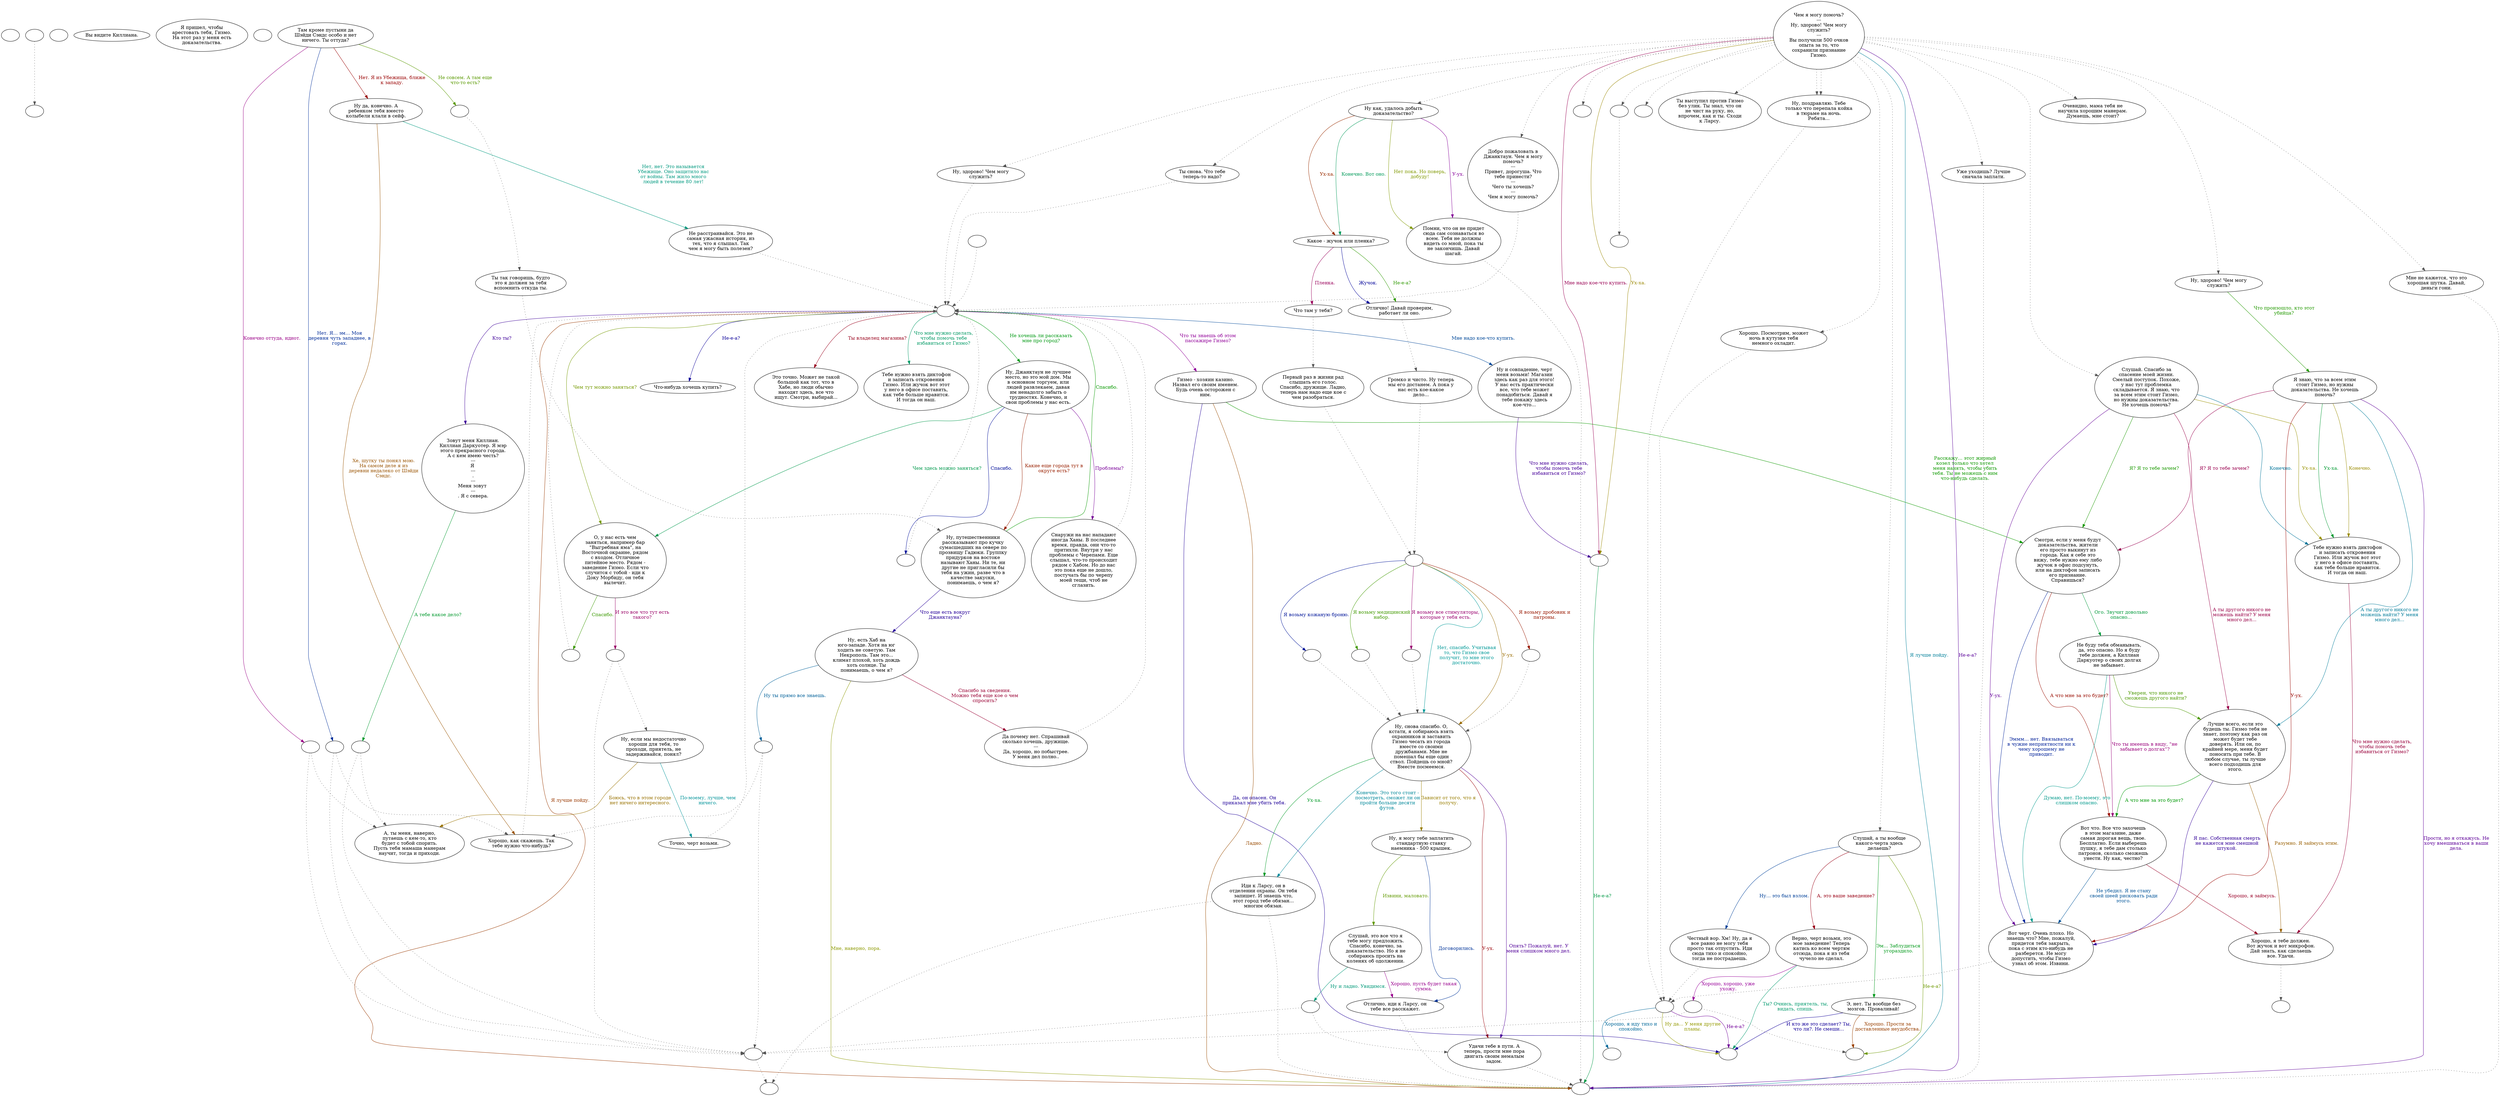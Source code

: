 digraph killian {
  "start" [style=filled       fillcolor="#FFFFFF"       color="#000000"]
  "start" [label=""]
  "critter_p_proc" [style=filled       fillcolor="#FFFFFF"       color="#000000"]
  "critter_p_proc" -> "sleeping" [style=dotted color="#555555"]
  "critter_p_proc" [label=""]
  "destroy_p_proc" [style=filled       fillcolor="#FFFFFF"       color="#000000"]
  "destroy_p_proc" [label=""]
  "look_at_p_proc" [style=filled       fillcolor="#FFFFFF"       color="#000000"]
  "look_at_p_proc" [label="Вы видите Киллиана."]
  "map_enter_p_proc" [style=filled       fillcolor="#FFFFFF"       color="#000000"]
  "map_enter_p_proc" [label="Я пришел, чтобы\nарестовать тебя, Гизмо.\nНа этот раз у меня есть\nдоказательства."]
  "pickup_p_proc" [style=filled       fillcolor="#FFFFFF"       color="#000000"]
  "pickup_p_proc" [label=""]
  "talk_p_proc" [style=filled       fillcolor="#FFFFFF"       color="#000000"]
  "talk_p_proc" -> "get_stuff_from_safe" [style=dotted color="#555555"]
  "talk_p_proc" -> "Killian89" [style=dotted color="#555555"]
  "talk_p_proc" -> "get_reaction" [style=dotted color="#555555"]
  "talk_p_proc" -> "Killian30" [style=dotted color="#555555"]
  "talk_p_proc" -> "Killian31" [style=dotted color="#555555"]
  "talk_p_proc" -> "Killian29" [style=dotted color="#555555"]
  "talk_p_proc" -> "Killian42" [style=dotted color="#555555"]
  "talk_p_proc" -> "Killian43" [style=dotted color="#555555"]
  "talk_p_proc" -> "Killian44" [style=dotted color="#555555"]
  "talk_p_proc" -> "Killian30" [style=dotted color="#555555"]
  "talk_p_proc" -> "Killian47" [style=dotted color="#555555"]
  "talk_p_proc" -> "gizmo0" [style=dotted color="#555555"]
  "talk_p_proc" -> "Killian54" [style=dotted color="#555555"]
  "talk_p_proc" -> "Killian24" [style=dotted color="#555555"]
  "talk_p_proc" -> "Killian26" [style=dotted color="#555555"]
  "talk_p_proc" -> "Killian01" [style=dotted color="#555555"]
  "talk_p_proc" -> "put_stuff_in_safe" [style=dotted color="#555555"]
  "talk_p_proc" [label="Чем я могу помочь?\n---\nНу, здорово! Чем могу\nслужить?\n---\nВы получили 500 очков\nопыта за то, что\nсохранили признание\nГизмо."]
  "talk_p_proc" -> "Killian_barter" [label="Мне надо кое-что купить." color="#990053" fontcolor="#990053"]
  "talk_p_proc" -> "Killianx" [label="Я лучше пойду." color="#007F99" fontcolor="#007F99"]
  "talk_p_proc" -> "Killian_barter" [label="Ух-ха." color="#998600" fontcolor="#998600"]
  "talk_p_proc" -> "Killianx" [label="Не-е-а?" color="#590099" fontcolor="#590099"]
  "KillianCbt" [style=filled       fillcolor="#FFFFFF"       color="#000000"]
  "KillianCbt" [label=""]
  "Killian0a" [style=filled       fillcolor="#FFFFFF"       color="#000000"]
  "Killian0a" [label="Что-нибудь хочешь купить?"]
  "Killian01" [style=filled       fillcolor="#FFFFFF"       color="#000000"]
  "Killian01" -> "killian00" [style=dotted color="#555555"]
  "Killian01" [label="Добро пожаловать в\nДжанктаун. Чем я могу\nпомочь?\n---\nПривет, дорогуша. Что\nтебе принести?\n---\nЧего ты хочешь?\n---\nЧем я могу помочь?"]
  "Killian02" [style=filled       fillcolor="#FFFFFF"       color="#000000"]
  "Killian02" [label="Зовут меня Киллиан.\nКиллиан Даркуотер. Я мэр\nэтого прекрасного города.\nА с кем имею честь?\n---\nЯ \n---\n.\n---\nМеня зовут \n---\n. Я с севера."]
  "Killian02" -> "Killian02a" [label="А тебе какое дело?" color="#00992D" fontcolor="#00992D"]
  "Killian03" [style=filled       fillcolor="#FFFFFF"       color="#000000"]
  "Killian03" [label="Там кроме пустыни да\nШэйди Сэндс особо и нет\nничего. Ты оттуда?"]
  "Killian03" -> "Killian05" [label="Нет. Я из Убежища, ближе\nк западу." color="#990000" fontcolor="#990000"]
  "Killian03" -> "Killian03aa" [label="Нет. Я... эм... Моя\nдеревня чуть западнее, в\nгорах." color="#002D99" fontcolor="#002D99"]
  "Killian03" -> "Killian03ba" [label="Не совсем. А там еще\nчто-то есть?" color="#599900" fontcolor="#599900"]
  "Killian03" -> "Killian03ca" [label="Конечно оттуда, идиот." color="#990086" fontcolor="#990086"]
  "Killian03a" [style=filled       fillcolor="#FFFFFF"       color="#000000"]
  "Killian03a" -> "Killian08" [style=dotted color="#555555"]
  "Killian03a" [label="Ты так говоришь, будто\nэто я должен за тебя\nвспомнить откуда ты."]
  "Killian04" [style=filled       fillcolor="#FFFFFF"       color="#000000"]
  "Killian04" -> "killian00" [style=dotted color="#555555"]
  "Killian04" [label="Хорошо, как скажешь. Так\nтебе нужно что-нибудь?"]
  "Killian05" [style=filled       fillcolor="#FFFFFF"       color="#000000"]
  "Killian05" [label="Ну да, конечно. А\nребенком тебя вместо\nколыбели клали в сейф."]
  "Killian05" -> "Killian06" [label="Нет, нет. Это называется\nУбежище. Оно защитило нас\nот войны. Там жило много\nлюдей в течение 80 лет!" color="#00997F" fontcolor="#00997F"]
  "Killian05" -> "Killian04" [label="Хе, шутку ты понял мою.\nНа самом деле я из\nдеревни недалеко от Шэйди\nСэндс." color="#995300" fontcolor="#995300"]
  "Killian06" [style=filled       fillcolor="#FFFFFF"       color="#000000"]
  "Killian06" -> "killian00" [style=dotted color="#555555"]
  "Killian06" [label="Не расстраивайся. Это не\nсамая ужасная история, из\nтех, что я слышал. Так\nчем я могу быть полезен?"]
  "Killian08" [style=filled       fillcolor="#FFFFFF"       color="#000000"]
  "Killian08" [label="Ну, путешественники\nрассказывают про кучку\nсумасшедших на севере по\nпрозвищу Гадюки. Группку\nпридурков на востоке\nназывают Ханы. Ни те, ни\nдругие не пригласили бы\nтебя на ужин, разве что в\nкачестве закуски,\nпонимаешь, о чем я?"]
  "Killian08" -> "Killian09" [label="Что еще есть вокруг\nДжанктауна?" color="#260099" fontcolor="#260099"]
  "Killian08" -> "killian00" [label="Спасибо." color="#079900" fontcolor="#079900"]
  "Killian09" [style=filled       fillcolor="#FFFFFF"       color="#000000"]
  "Killian09" [label="Ну, есть Хаб на\nюго-западе. Хотя на юг\nходить не советую. Там\nНекрополь. Там это...\nклимат плохой, хоть дождь\nхоть солнце. Ты\nпонимаешь, о чем я?"]
  "Killian09" -> "Killian10" [label="Спасибо за сведения.\nМожно тебя еще кое о чем\nспросить?" color="#990033" fontcolor="#990033"]
  "Killian09" -> "Killian09a" [label="Ну ты прямо все знаешь." color="#006099" fontcolor="#006099"]
  "Killian09" -> "Killianx" [label="Мне, наверно, пора." color="#8C9900" fontcolor="#8C9900"]
  "Killian09a" [style=filled       fillcolor="#FFFFFF"       color="#000000"]
  "Killian09a" -> "DownReactLevel" [style=dotted color="#555555"]
  "Killian09a" -> "Killian04" [style=dotted color="#555555"]
  "Killian09a" [label=""]
  "Killian10" [style=filled       fillcolor="#FFFFFF"       color="#000000"]
  "Killian10" -> "killian00" [style=dotted color="#555555"]
  "Killian10" [label="Да почему нет. Спрашивай\nсколько хочешь, дружище.\n---\nДа, хорошо, но побыстрее.\nУ меня дел полно.."]
  "Killian11" [style=filled       fillcolor="#FFFFFF"       color="#000000"]
  "Killian11" [label="Ну, Джанктаун не лучшее\nместо, но это мой дом. Мы\nв основном торгуем, или\nлюдей развлекаем, давая\nим ненадолго забыть о\nтрудностях. Конечно, и\nсвои проблемы у нас есть."]
  "Killian11" -> "Killian12" [label="Проблемы?" color="#790099" fontcolor="#790099"]
  "Killian11" -> "Killian13" [label="Чем здесь можно заняться?" color="#00994C" fontcolor="#00994C"]
  "Killian11" -> "Killian08" [label="Какие еще города тут в\nокруге есть?" color="#992000" fontcolor="#992000"]
  "Killian11" -> "Killian11a" [label="Спасибо." color="#000D99" fontcolor="#000D99"]
  "Killian11a" [style=filled       fillcolor="#FFFFFF"       color="#000000"]
  "Killian11a" -> "killian00" [style=dotted color="#555555"]
  "Killian11a" [label=""]
  "Killian12" [style=filled       fillcolor="#FFFFFF"       color="#000000"]
  "Killian12" -> "killian00" [style=dotted color="#555555"]
  "Killian12" [label="Снаружи на нас нападают\nиногда Ханы. В последнее\nвремя, правда, они что-то\nпритихли. Внутри у нас\nпроблемы с Черепами. Еще\nслышал, что-то происходит\nрядом с Хабом. Но до нас\nэто пока еще не дошло,\nпостучать бы по черепу\nмоей тещи, чтоб не\nсглазить."]
  "Killian13" [style=filled       fillcolor="#FFFFFF"       color="#000000"]
  "Killian13" [label="О, у нас есть чем\nзаняться, например бар\n\"Выгребная яма\", на\nВосточной окраине, рядом\nс входом. Отличное\nпитейное место. Рядом -\nзаведение Гизмо. Если что\nслучится с тобой - иди к\nДоку Морбиду, он тебя\nвылечит."]
  "Killian13" -> "Killian13b" [label="Спасибо." color="#3A9900" fontcolor="#3A9900"]
  "Killian13" -> "Killian13a" [label="И это все что тут есть\nтакого?" color="#990066" fontcolor="#990066"]
  "Killian13a" [style=filled       fillcolor="#FFFFFF"       color="#000000"]
  "Killian13a" -> "DownReactLevel" [style=dotted color="#555555"]
  "Killian13a" -> "Killian14" [style=dotted color="#555555"]
  "Killian13a" [label=""]
  "Killian13b" [style=filled       fillcolor="#FFFFFF"       color="#000000"]
  "Killian13b" -> "killian00" [style=dotted color="#555555"]
  "Killian13b" [label=""]
  "Killian14" [style=filled       fillcolor="#FFFFFF"       color="#000000"]
  "Killian14" [label="Ну, если мы недостаточно\nхороши для тебя, то\nпроходи, приятель, не\nзадерживайся, понял?"]
  "Killian14" -> "Killian15" [label="По-моему, лучше, чем\nничего." color="#009399" fontcolor="#009399"]
  "Killian14" -> "Killian16" [label="Боюсь, что в этом городе\nнет ничего интересного." color="#997200" fontcolor="#997200"]
  "Killian15" [style=filled       fillcolor="#FFFFFF"       color="#000000"]
  "Killian15" -> "killian00" [style=dotted color="#555555"]
  "Killian15" [label="Точно, черт возьми."]
  "Killian16" [style=filled       fillcolor="#FFFFFF"       color="#000000"]
  "Killian16" [label="А, ты меня, наверно,\nпутаешь с кем-то, кто\nбудет с тобой спорить.\nПусть тебя мамаша манерам\nнаучит, тогда и приходи."]
  "Killian21" [style=filled       fillcolor="#FFFFFF"       color="#000000"]
  "Killian21" [label="Ну и совпадение, черт\nменя возьми! Магазин\nздесь как раз для этого!\nУ нас есть практически\nвсе, что тебе может\nпонадобиться. Давай я\nтебе покажу здесь\nкое-что..."]
  "Killian21" -> "Killian_barter" [label="Что мне нужно сделать,\nчтобы помочь тебе\nизбавиться от Гизмо?" color="#460099" fontcolor="#460099"]
  "Killian22" [style=filled       fillcolor="#FFFFFF"       color="#000000"]
  "Killian22" [label="Это точно. Может не такой\nбольшой как тот, что в\nХабе, но люди обычно\nнаходят здесь, все что\nищут. Смотри, выбирай..."]
  "Killian23" [style=filled       fillcolor="#FFFFFF"       color="#000000"]
  "Killian23" [label="Тебе нужно взять диктофон\nи записать откровения\nГизмо. Или жучок вот этот\nу него в офисе поставить,\nкак тебе больше нравится.\nИ тогда он наш."]
  "Killian24" [style=filled       fillcolor="#FFFFFF"       color="#000000"]
  "Killian24" -> "killian00" [style=dotted color="#555555"]
  "Killian24" [label="Ну, здорово! Чем могу\nслужить?"]
  "Killian26" [style=filled       fillcolor="#FFFFFF"       color="#000000"]
  "Killian26" -> "killian00" [style=dotted color="#555555"]
  "Killian26" [label="Ты снова. Что тебе\nтеперь-то надо?"]
  "Killian29" [style=filled       fillcolor="#FFFFFF"       color="#000000"]
  "Killian29" [label="Очевидно, мама тебя не\nнаучила хорошим манерам.\nДумаешь, мне стоит?"]
  "Killian30" [style=filled       fillcolor="#FFFFFF"       color="#000000"]
  "Killian30" -> "Killianx1" [style=dotted color="#555555"]
  "Killian30" [label="Ну, поздравляю. Тебе\nтолько что перепала койка\nв тюрьме на ночь.\nРебята..."]
  "Killian31" [style=filled       fillcolor="#FFFFFF"       color="#000000"]
  "Killian31" [label="Слушай, а ты вообще\nкакого-черта здесь\nделаешь?"]
  "Killian31" -> "Killian34" [label="Эм... Заблудиться\nугораздило." color="#009919" fontcolor="#009919"]
  "Killian31" -> "Killian32" [label="А, это ваше заведение?" color="#990014" fontcolor="#990014"]
  "Killian31" -> "Killian35" [label="Ну... это был взлом." color="#004099" fontcolor="#004099"]
  "Killian31" -> "Killianx2" [label="Не-е-а?" color="#6D9900" fontcolor="#6D9900"]
  "Killian32" [style=filled       fillcolor="#FFFFFF"       color="#000000"]
  "Killian32" [label="Верно, черт возьми, это\nмое заведение! Теперь\nкатись ко всем чертям\nотсюда, пока я из тебя\nчучело не сделал."]
  "Killian32" -> "Killian32a" [label="Хорошо, хорошо, уже\nухожу." color="#980099" fontcolor="#980099"]
  "Killian32" -> "KillianCbt" [label="Ты? Очнись, приятель, ты,\nвидать, спишь." color="#00996C" fontcolor="#00996C"]
  "Killian34" [style=filled       fillcolor="#FFFFFF"       color="#000000"]
  "Killian34" [label="Э, нет. Ты вообще без\nмозгов. Проваливай!"]
  "Killian34" -> "Killianx2" [label="Хорошо. Прости за\nдоставленные неудобства." color="#993F00" fontcolor="#993F00"]
  "Killian34" -> "KillianCbt" [label="И кто же это сделает? Ты,\nчто ли?. Не смеши..." color="#130099" fontcolor="#130099"]
  "Killian35" [style=filled       fillcolor="#FFFFFF"       color="#000000"]
  "Killian35" -> "Killianx1" [style=dotted color="#555555"]
  "Killian35" [label="Честный вор. Хм! Ну, да я\nвсе равно не могу тебя\nпросто так отпустить. Иди\nсюда тихо и спокойно,\nтогда не пострадаешь."]
  "Killian42" [style=filled       fillcolor="#FFFFFF"       color="#000000"]
  "Killian42" -> "Killianx" [style=dotted color="#555555"]
  "Killian42" [label="Уже уходишь? Лучше\nсначала заплати."]
  "Killian43" [style=filled       fillcolor="#FFFFFF"       color="#000000"]
  "Killian43" -> "Killianx" [style=dotted color="#555555"]
  "Killian43" [label="Мне не кажется, что это\nхорошая шутка. Давай,\nденьги гони."]
  "Killian44" [style=filled       fillcolor="#FFFFFF"       color="#000000"]
  "Killian44" -> "Killianx1" [style=dotted color="#555555"]
  "Killian44" [label="Хорошо. Посмотрим, может\nночь в кутузке тебя\nнемного охладит."]
  "Killian47" [style=filled       fillcolor="#FFFFFF"       color="#000000"]
  "Killian47" [label="Слушай. Спасибо за\nспасение моей жизни.\nСмелый поступок. Похоже,\nу нас тут проблемка\nскладывается. Я знаю, что\nза всем этим стоит Гизмо,\nно нужны доказательства.\nНе хочешь помочь?"]
  "Killian47" -> "Killian48" [label="Я? Я то тебе зачем?" color="#1A9900" fontcolor="#1A9900"]
  "Killian47" -> "Killian50" [label="А ты другого никого не\nможешь найти? У меня\nмного дел..." color="#990047" fontcolor="#990047"]
  "Killian47" -> "Killian90" [label="Конечно." color="#007399" fontcolor="#007399"]
  "Killian47" -> "Killian90" [label="Ух-ха." color="#999200" fontcolor="#999200"]
  "Killian47" -> "Killian52" [label="У-ух." color="#650099" fontcolor="#650099"]
  "Killian48" [style=filled       fillcolor="#FFFFFF"       color="#000000"]
  "Killian48" [label="Смотри, если у меня будут\nдоказательства, жители\nего просто выкинут из\nгорода. Как я себе это\nвижу, тебе нужно ему либо\nжучок в офис подсунуть,\nили на диктофон записать\nего признание.\nСправишься?"]
  "Killian48" -> "Killian49" [label="Ого. Звучит довольно\nопасно..." color="#009939" fontcolor="#009939"]
  "Killian48" -> "Killian51" [label="А что мне за это будет?" color="#990C00" fontcolor="#990C00"]
  "Killian48" -> "Killian52" [label="Эммм... нет. Ввязываться\nв чужие неприятности ни к\nчему хорошему не\nприводит." color="#002199" fontcolor="#002199"]
  "Killian49" [style=filled       fillcolor="#FFFFFF"       color="#000000"]
  "Killian49" [label="Не буду тебя обманывать,\nда, это опасно. Но я буду\nтебе должен, а Киллиан\nДаркуотер о своих долгах\nне забывает."]
  "Killian49" -> "Killian50" [label="Уверен, что никого не\nсможешь другого найти?" color="#4D9900" fontcolor="#4D9900"]
  "Killian49" -> "Killian51" [label="Что ты имеешь в виду, \"не\nзабывает о долгах\"?" color="#99007A" fontcolor="#99007A"]
  "Killian49" -> "Killian52" [label="Думаю, нет. По-моему, это\nслишком опасно." color="#00998B" fontcolor="#00998B"]
  "Killian50" [style=filled       fillcolor="#FFFFFF"       color="#000000"]
  "Killian50" [label="Лучше всего, если это\nбудешь ты. Гизмо тебя не\nзнает, поэтому как раз он\nможет будет тебе\nдоверять. Или он, по\nкрайней мере, меня будет\nпоносить при тебе. В\nлюбом случае, ты лучше\nвсего подходишь для\nэтого."]
  "Killian50" -> "Killian53" [label="Разумно. Я займусь этим." color="#995F00" fontcolor="#995F00"]
  "Killian50" -> "Killian52" [label="Я пас. Собственная смерть\nне кажется мне смешной\nштукой." color="#320099" fontcolor="#320099"]
  "Killian50" -> "Killian51" [label="А что мне за это будет?" color="#009906" fontcolor="#009906"]
  "Killian51" [style=filled       fillcolor="#FFFFFF"       color="#000000"]
  "Killian51" [label="Вот что. Все что захочешь\nв этом магазине, даже\nсамая дорогая вещь, твое.\nБесплатно. Если выберешь\nпушку, я тебе дам столько\nпатронов, сколько сможешь\nунести. Ну как, честно?"]
  "Killian51" -> "Killian53" [label="Хорошо, я займусь." color="#990027" fontcolor="#990027"]
  "Killian51" -> "Killian52" [label="Не убедил. Я не стану\nсвоей шеей рисковать ради\nэтого." color="#005499" fontcolor="#005499"]
  "Killian52" [style=filled       fillcolor="#FFFFFF"       color="#000000"]
  "Killian52" -> "Killianx1" [style=dotted color="#555555"]
  "Killian52" [label="Вот черт. Очень плохо. Но\nзнаешь что? Мне, пожалуй,\nпридется тебя закрыть,\nпока с этим кто-нибудь не\nразберется. Не могу\nдопустить, чтобы Гизмо\nузнал об этом. Извини."]
  "Killian53" [style=filled       fillcolor="#FFFFFF"       color="#000000"]
  "Killian53" -> "Killianx4" [style=dotted color="#555555"]
  "Killian53" [label="Хорошо, я тебе должен.\nВот жучок и вот микрофон.\nДай знать, как сделаешь\nвсе. Удачи."]
  "Killian54" [style=filled       fillcolor="#FFFFFF"       color="#000000"]
  "Killian54" [label="Ну как, удалось добыть\nдоказательство?"]
  "Killian54" -> "Killian55" [label="Нет пока. Но поверь,\nдобуду!" color="#809900" fontcolor="#809900"]
  "Killian54" -> "Killian55" [label="У-ух." color="#850099" fontcolor="#850099"]
  "Killian54" -> "Killian56" [label="Конечно. Вот оно." color="#009958" fontcolor="#009958"]
  "Killian54" -> "Killian56" [label="Ух-ха." color="#992C00" fontcolor="#992C00"]
  "Killian55" [style=filled       fillcolor="#FFFFFF"       color="#000000"]
  "Killian55" -> "Killianx" [style=dotted color="#555555"]
  "Killian55" [label="Помни, что он не придет\nсюда сам сознаваться во\nвсем. Тебя не должны\nвидеть со мной, пока ты\nне закончишь. Давай\nшагай."]
  "Killian56" [style=filled       fillcolor="#FFFFFF"       color="#000000"]
  "Killian56" [label="Какое - жучок или пленка?"]
  "Killian56" -> "Killian57" [label="Жучок." color="#000199" fontcolor="#000199"]
  "Killian56" -> "Killian57" [label="Не-е-а?" color="#2E9900" fontcolor="#2E9900"]
  "Killian56" -> "Killian58" [label="Пленка." color="#99005A" fontcolor="#99005A"]
  "Killian57" [style=filled       fillcolor="#FFFFFF"       color="#000000"]
  "Killian57" -> "soundcheck" [style=dotted color="#555555"]
  "Killian57" [label="Отлично! Давай проверим,\nработает ли оно."]
  "Killian58" [style=filled       fillcolor="#FFFFFF"       color="#000000"]
  "Killian58" -> "playback" [style=dotted color="#555555"]
  "Killian58" [label="Что там у тебя?"]
  "Killian59" [style=filled       fillcolor="#FFFFFF"       color="#000000"]
  "Killian59" [label="Ну, снова спасибо. О,\nкстати, я собираюсь взять\nохранников и заставить\nГизмо чесать из города\nвместе со своими\nдружбанами. Мне не\nпомешал бы еще один\nствол. Пойдешь со мной?\nВместе посмеемся."]
  "Killian59" -> "Killian60" [label="Конечно. Это того стоит -\nпосмотреть, сможет ли он\nпройти больше десяти\nфутов." color="#008799" fontcolor="#008799"]
  "Killian59" -> "Killian61" [label="Зависит от того, что я\nполучу." color="#997E00" fontcolor="#997E00"]
  "Killian59" -> "Killian64" [label="Опять? Пожалуй, нет. У\nменя слишком много дел." color="#520099" fontcolor="#520099"]
  "Killian59" -> "Killian60" [label="Ух-ха." color="#009925" fontcolor="#009925"]
  "Killian59" -> "Killian64" [label="У-ух." color="#990007" fontcolor="#990007"]
  "Killian60" [style=filled       fillcolor="#FFFFFF"       color="#000000"]
  "Killian60" -> "LevelToReact" [style=dotted color="#555555"]
  "Killian60" -> "Killianx" [style=dotted color="#555555"]
  "Killian60" [label="Иди к Ларсу, он в\nотделении охраны. Он тебя\nзапишет. И знаешь что,\nэтот город тебе обязан...\nмногим обязан."]
  "Killian61" [style=filled       fillcolor="#FFFFFF"       color="#000000"]
  "Killian61" [label="Ну, я могу тебе заплатить\nстандартную ставку\nнаемника - 500 крышек."]
  "Killian61" -> "Killian62" [label="Договорились." color="#003499" fontcolor="#003499"]
  "Killian61" -> "Killian63" [label="Извини, маловато." color="#619900" fontcolor="#619900"]
  "Killian62" [style=filled       fillcolor="#FFFFFF"       color="#000000"]
  "Killian62" -> "Killianx" [style=dotted color="#555555"]
  "Killian62" [label="Отлично, иди к Ларсу, он\nтебе все расскажет."]
  "Killian63" [style=filled       fillcolor="#FFFFFF"       color="#000000"]
  "Killian63" [label="Слушай, это все что я\nтебе могу предложить.\nСпасибо, конечно, за\nдоказательство. Но я не\nсобираюсь просить на\nколенях об одолжении."]
  "Killian63" -> "Killian62" [label="Хорошо, пусть будет такая\nсумма." color="#99008D" fontcolor="#99008D"]
  "Killian63" -> "Killian63a" [label="Ну и ладно. Увидимся." color="#009978" fontcolor="#009978"]
  "Killian64" [style=filled       fillcolor="#FFFFFF"       color="#000000"]
  "Killian64" -> "Killianx" [style=dotted color="#555555"]
  "Killian64" [label="Удачи тебе в пути. А\nтеперь, прости мне пора\nдвигать своим немалым\nзадом."]
  "Killian88" [style=filled       fillcolor="#FFFFFF"       color="#000000"]
  "Killian88" [label="Гизмо - хозяин казино.\nНазвал его своим именем.\nБудь очень осторожен с\nним."]
  "Killian88" -> "Killianx" [label="Ладно." color="#994B00" fontcolor="#994B00"]
  "Killian88" -> "KillianCbt" [label="Да, он опасен. Он\nприказал мне убить тебя." color="#1F0099" fontcolor="#1F0099"]
  "Killian88" -> "Killian48" [label="Расскажу... этот жирный\nкозел только что хотел\nменя нанять, чтобы убить\nтебя. Ты не можешь с ним\nчто-нибудь сделать." color="#0E9900" fontcolor="#0E9900"]
  "Killian89" [style=filled       fillcolor="#FFFFFF"       color="#000000"]
  "Killian89" [label="Ты выступил против Гизмо\nбез улик. Ты знал, что он\nне чист на руку, но,\nвпрочем, как и ты. Сходи\nк Ларсу."]
  "Killian90" [style=filled       fillcolor="#FFFFFF"       color="#000000"]
  "Killian90" [label="Тебе нужно взять диктофон\nи записать откровения\nГизмо. Или жучок вот этот\nу него в офисе поставить,\nкак тебе больше нравится.\nИ тогда он наш."]
  "Killian90" -> "Killian53" [label="Что мне нужно сделать,\nчтобы помочь тебе\nизбавиться от Гизмо?" color="#99003B" fontcolor="#99003B"]
  "Killianx" [style=filled       fillcolor="#FFFFFF"       color="#000000"]
  "Killianx" [label=""]
  "Killianx1" [style=filled       fillcolor="#FFFFFF"       color="#000000"]
  "Killianx1" [label=""]
  "Killianx1" -> "Killianx3" [label="Хорошо, я иду тихо и\nспокойно." color="#006799" fontcolor="#006799"]
  "Killianx1" -> "KillianCbt" [label="Ну да... У меня другие\nпланы." color="#949900" fontcolor="#949900"]
  "Killianx1" -> "KillianCbt" [label="Не-е-а?" color="#710099" fontcolor="#710099"]
  "Killianx2" [style=filled       fillcolor="#FFFFFF"       color="#000000"]
  "Killianx2" [label=""]
  "Killianx3" [style=filled       fillcolor="#FFFFFF"       color="#000000"]
  "Killianx3" [label=""]
  "Killianx4" [style=filled       fillcolor="#FFFFFF"       color="#000000"]
  "Killianx4" [label=""]
  "Killian_barter" [style=filled       fillcolor="#FFFFFF"       color="#000000"]
  "Killian_barter" [label=""]
  "Killian_barter" -> "Killianx" [label="Не-е-а?" color="#009945" fontcolor="#009945"]
  "Killian_give_stuff" [style=filled       fillcolor="#FFFFFF"       color="#000000"]
  "Killian_give_stuff" [label=""]
  "Killian_give_stuff" -> "Killian_give_shotgun" [label="Я возьму дробовик и\nпатроны." color="#991800" fontcolor="#991800"]
  "Killian_give_stuff" -> "Killian_give_armor" [label="Я возьму кожаную броню." color="#001599" fontcolor="#001599"]
  "Killian_give_stuff" -> "Killian_give_doctor_bag" [label="Я возьму медицинский\nнабор." color="#419900" fontcolor="#419900"]
  "Killian_give_stuff" -> "Killian_give_stimpaks" [label="Я возьму все стимуляторы,\nкоторые у тебя есть." color="#99006E" fontcolor="#99006E"]
  "Killian_give_stuff" -> "Killian59" [label="Нет, спасибо. Учитывая\nто, что Гизмо свое\nполучит, то мне этого\nдостаточно." color="#009998" fontcolor="#009998"]
  "Killian_give_stuff" -> "Killian59" [label="У-ух." color="#996B00" fontcolor="#996B00"]
  "Killian_give_shotgun" [style=filled       fillcolor="#FFFFFF"       color="#000000"]
  "Killian_give_shotgun" -> "Killian59" [style=dotted color="#555555"]
  "Killian_give_shotgun" [label=""]
  "Killian_give_armor" [style=filled       fillcolor="#FFFFFF"       color="#000000"]
  "Killian_give_armor" -> "Killian59" [style=dotted color="#555555"]
  "Killian_give_armor" [label=""]
  "Killian_give_doctor_bag" [style=filled       fillcolor="#FFFFFF"       color="#000000"]
  "Killian_give_doctor_bag" -> "Killian59" [style=dotted color="#555555"]
  "Killian_give_doctor_bag" [label=""]
  "Killian_give_stimpaks" [style=filled       fillcolor="#FFFFFF"       color="#000000"]
  "Killian_give_stimpaks" -> "Killian59" [style=dotted color="#555555"]
  "Killian_give_stimpaks" [label=""]
  "soundcheck" [style=filled       fillcolor="#FFFFFF"       color="#000000"]
  "soundcheck" -> "Killian_give_stuff" [style=dotted color="#555555"]
  "soundcheck" [label="Громко и чисто. Ну теперь\nмы его достанем. А пока у\nнас есть кое-какое\nдело..."]
  "playback" [style=filled       fillcolor="#FFFFFF"       color="#000000"]
  "playback" -> "Killian_give_stuff" [style=dotted color="#555555"]
  "playback" [label="Первый раз в жизни рад\nслышать его голос.\nСпасибо, дружище. Ладно,\nтеперь нам надо еще кое с\nчем разобраться."]
  "Killian02a" [style=filled       fillcolor="#FFFFFF"       color="#000000"]
  "Killian02a" -> "DownReactLevel" [style=dotted color="#555555"]
  "Killian02a" -> "Killian16" [style=dotted color="#555555"]
  "Killian02a" [label=""]
  "Killian02b" [style=filled       fillcolor="#FFFFFF"       color="#000000"]
  "Killian02b" -> "killian00" [style=dotted color="#555555"]
  "Killian02b" [label=""]
  "Killian03aa" [style=filled       fillcolor="#FFFFFF"       color="#000000"]
  "Killian03aa" -> "DownReactLevel" [style=dotted color="#555555"]
  "Killian03aa" -> "Killian04" [style=dotted color="#555555"]
  "Killian03aa" [label=""]
  "Killian03ba" [style=filled       fillcolor="#FFFFFF"       color="#000000"]
  "Killian03ba" -> "Killian03a" [style=dotted color="#555555"]
  "Killian03ba" [label=""]
  "Killian03ca" [style=filled       fillcolor="#FFFFFF"       color="#000000"]
  "Killian03ca" -> "DownReactLevel" [style=dotted color="#555555"]
  "Killian03ca" -> "Killian16" [style=dotted color="#555555"]
  "Killian03ca" [label=""]
  "Killian32a" [style=filled       fillcolor="#FFFFFF"       color="#000000"]
  "Killian32a" -> "DownReactLevel" [style=dotted color="#555555"]
  "Killian32a" -> "Killianx2" [style=dotted color="#555555"]
  "Killian32a" [label=""]
  "Killian63a" [style=filled       fillcolor="#FFFFFF"       color="#000000"]
  "Killian63a" -> "DownReactLevel" [style=dotted color="#555555"]
  "Killian63a" -> "Killian64" [style=dotted color="#555555"]
  "Killian63a" [label=""]
  "get_stuff_from_safe" [style=filled       fillcolor="#FFFFFF"       color="#000000"]
  "get_stuff_from_safe" [label=""]
  "put_stuff_in_safe" [style=filled       fillcolor="#FFFFFF"       color="#000000"]
  "put_stuff_in_safe" [label=""]
  "sleeping" [style=filled       fillcolor="#FFFFFF"       color="#000000"]
  "sleeping" [label=""]
  "get_reaction" [style=filled       fillcolor="#FFFFFF"       color="#000000"]
  "get_reaction" -> "ReactToLevel" [style=dotted color="#555555"]
  "get_reaction" [label=""]
  "ReactToLevel" [style=filled       fillcolor="#FFFFFF"       color="#000000"]
  "ReactToLevel" [label=""]
  "LevelToReact" [style=filled       fillcolor="#FFFFFF"       color="#000000"]
  "LevelToReact" [label=""]
  "DownReactLevel" [style=filled       fillcolor="#FFFFFF"       color="#000000"]
  "DownReactLevel" -> "LevelToReact" [style=dotted color="#555555"]
  "DownReactLevel" [label=""]
  "killian00" [style=filled       fillcolor="#FFFFFF"       color="#000000"]
  "killian00" [label=""]
  "killian00" -> "Killian02" [label="Кто ты?" color="#3E0099" fontcolor="#3E0099"]
  "killian00" -> "Killian11" [label="Не хочешь ли рассказать\nмне про город?" color="#009912" fontcolor="#009912"]
  "killian00" -> "Killian22" [label="Ты владелец магазина?" color="#99001B" fontcolor="#99001B"]
  "killian00" -> "Killian21" [label="Мне надо кое-что купить." color="#004899" fontcolor="#004899"]
  "killian00" -> "Killian13" [label="Чем тут можно заняться?" color="#749900" fontcolor="#749900"]
  "killian00" -> "Killian88" [label="Что ты знаешь об этом\nпассажире Гизмо?" color="#910099" fontcolor="#910099"]
  "killian00" -> "Killian23" [label="Что мне нужно сделать,\nчтобы помочь тебе\nизбавиться от Гизмо?" color="#009964" fontcolor="#009964"]
  "killian00" -> "Killianx" [label="Я лучше пойду." color="#993800" fontcolor="#993800"]
  "killian00" -> "Killian0a" [label="Не-е-а?" color="#0B0099" fontcolor="#0B0099"]
  "gizmo0" [style=filled       fillcolor="#FFFFFF"       color="#000000"]
  "gizmo0" [label="Ну, здорово! Чем могу\nслужить?"]
  "gizmo0" -> "gizmo1" [label="Что произошло, кто этот\nубийца?" color="#229900" fontcolor="#229900"]
  "gizmo1" [style=filled       fillcolor="#FFFFFF"       color="#000000"]
  "gizmo1" [label="Я знаю, что за всем этим\nстоит Гизмо, но нужны\nдоказательства. Не хочешь\nпомочь?"]
  "gizmo1" -> "Killian48" [label="Я? Я то тебе зачем?" color="#99004E" fontcolor="#99004E"]
  "gizmo1" -> "Killian50" [label="А ты другого никого не\nможешь найти? У меня\nмного дел..." color="#007B99" fontcolor="#007B99"]
  "gizmo1" -> "Killian90" [label="Конечно." color="#998B00" fontcolor="#998B00"]
  "gizmo1" -> "Killianx" [label="Прости, но я откажусь. Не\nхочу вмешиваться в ваши\nдела." color="#5E0099" fontcolor="#5E0099"]
  "gizmo1" -> "Killian90" [label="Ух-ха." color="#009931" fontcolor="#009931"]
  "gizmo1" -> "Killian52" [label="У-ух." color="#990500" fontcolor="#990500"]
}